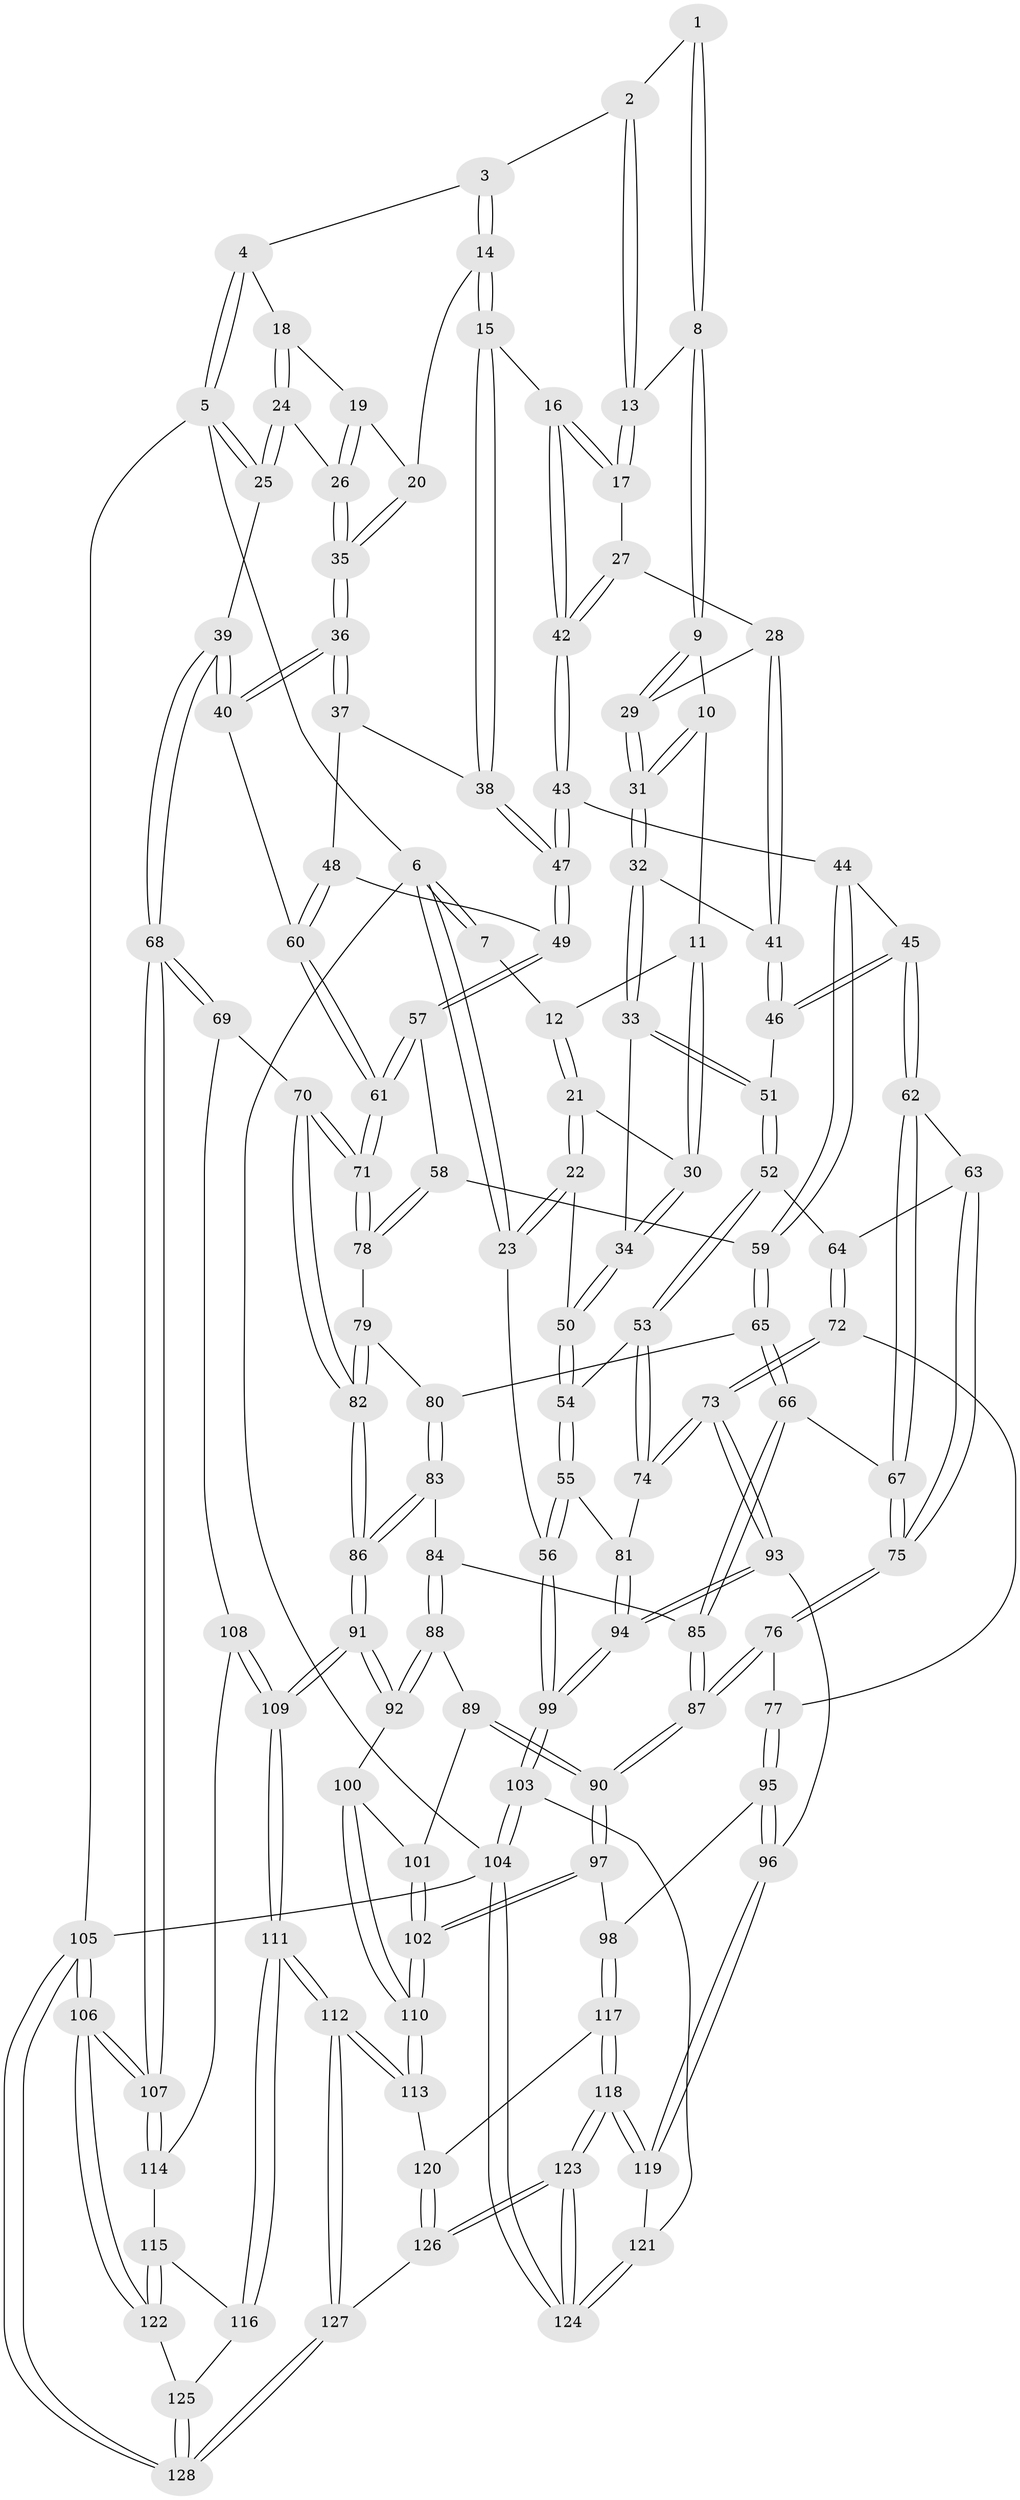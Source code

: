 // Generated by graph-tools (version 1.1) at 2025/17/03/09/25 04:17:13]
// undirected, 128 vertices, 317 edges
graph export_dot {
graph [start="1"]
  node [color=gray90,style=filled];
  1 [pos="+0.31188290441006944+0"];
  2 [pos="+0.6295824485244539+0"];
  3 [pos="+0.7405796593757438+0"];
  4 [pos="+0.7741499594084946+0"];
  5 [pos="+1+0"];
  6 [pos="+0+0"];
  7 [pos="+0.2278387201640989+0"];
  8 [pos="+0.43417351840927015+0.10448690566263978"];
  9 [pos="+0.41947493926770285+0.13167152934892445"];
  10 [pos="+0.24985439276305071+0.04816513927999319"];
  11 [pos="+0.24347410096735697+0.04359555984148931"];
  12 [pos="+0.2285945907798286+0"];
  13 [pos="+0.6053794932634068+0"];
  14 [pos="+0.7458221432162869+0.18049933021770567"];
  15 [pos="+0.7027247237407231+0.21052141411318626"];
  16 [pos="+0.6964780061758843+0.21070819118205564"];
  17 [pos="+0.5805388153434643+0.13055471852205772"];
  18 [pos="+0.8870020361378216+0.03373262993947557"];
  19 [pos="+0.8830339387401349+0.08836239764442319"];
  20 [pos="+0.7886674947164899+0.1934951012886497"];
  21 [pos="+0+0.17848221939612624"];
  22 [pos="+0+0.18666244876495716"];
  23 [pos="+0+0.16945280401959847"];
  24 [pos="+1+0.13469128086411955"];
  25 [pos="+1+0.1313568751638667"];
  26 [pos="+0.9196756172691646+0.20714969279838955"];
  27 [pos="+0.5048561224702762+0.20275908501812245"];
  28 [pos="+0.49431490825657515+0.20266837601832474"];
  29 [pos="+0.4424713495543254+0.18617116281274929"];
  30 [pos="+0.20921020628862688+0.11265526845493677"];
  31 [pos="+0.36368767692548887+0.24706798070645364"];
  32 [pos="+0.35873836826512473+0.25417088962894024"];
  33 [pos="+0.28883227054069294+0.3049931039049777"];
  34 [pos="+0.21577191284839342+0.2914817579899471"];
  35 [pos="+0.8885747594776038+0.26459808484237707"];
  36 [pos="+0.9016410009313974+0.33290202003298297"];
  37 [pos="+0.7600795372692131+0.2901750765029648"];
  38 [pos="+0.7175738000603932+0.26214091743889034"];
  39 [pos="+1+0.45947371443706103"];
  40 [pos="+0.906657193576003+0.34707261778419146"];
  41 [pos="+0.4529139695816597+0.3338749503299265"];
  42 [pos="+0.5843601919451736+0.3054271135812967"];
  43 [pos="+0.5846936444129317+0.3441573880877875"];
  44 [pos="+0.5735001641462752+0.3572320194376254"];
  45 [pos="+0.4895306005829258+0.3987346309513497"];
  46 [pos="+0.4665036566737502+0.3846852185004587"];
  47 [pos="+0.7029891154496332+0.37673491363946854"];
  48 [pos="+0.7395341192929717+0.3870917710413916"];
  49 [pos="+0.7127902473522478+0.385846160960085"];
  50 [pos="+0.16907066559027714+0.3211830931513639"];
  51 [pos="+0.34222872553354705+0.3887283657405786"];
  52 [pos="+0.33172011551351455+0.4396915122172651"];
  53 [pos="+0.17007535077048777+0.45112067840473397"];
  54 [pos="+0.140514132488995+0.39709354021980164"];
  55 [pos="+0+0.4872764324195806"];
  56 [pos="+0+0.49085560302975756"];
  57 [pos="+0.6899510367859624+0.4489574111662937"];
  58 [pos="+0.6685535295226743+0.48301628201248753"];
  59 [pos="+0.6159190147416914+0.4722002087354643"];
  60 [pos="+0.8335443257675168+0.3994716645532641"];
  61 [pos="+0.8100247264890484+0.515226226043652"];
  62 [pos="+0.4861504322235253+0.4728592703884747"];
  63 [pos="+0.340246386537416+0.45293149020935164"];
  64 [pos="+0.33281572494509776+0.4456530938147956"];
  65 [pos="+0.5712767871607429+0.5058934312653651"];
  66 [pos="+0.5277191752305086+0.5196492335945483"];
  67 [pos="+0.487256144640726+0.4809976119875506"];
  68 [pos="+1+0.6044073876537689"];
  69 [pos="+0.8370617377677662+0.6253906330265481"];
  70 [pos="+0.8248873119226476+0.6236186386320511"];
  71 [pos="+0.8070567265580277+0.5612724635571749"];
  72 [pos="+0.2527032608734934+0.5676053471224825"];
  73 [pos="+0.2068280227882364+0.5779851152992506"];
  74 [pos="+0.19357431372143036+0.5616394565002283"];
  75 [pos="+0.39823851556745327+0.5448961621978485"];
  76 [pos="+0.3809264339938804+0.5944374002240133"];
  77 [pos="+0.37310742971363564+0.5958549860029999"];
  78 [pos="+0.6735841620494443+0.49762594163689877"];
  79 [pos="+0.6662662081274809+0.5185951430519616"];
  80 [pos="+0.634865225663866+0.5561881571082691"];
  81 [pos="+0.155234141632941+0.5614426300902261"];
  82 [pos="+0.7446280067340871+0.6806941836184975"];
  83 [pos="+0.6241933281052912+0.6090041801359091"];
  84 [pos="+0.5952287650933806+0.6079112827016568"];
  85 [pos="+0.5304795497352557+0.547029952199626"];
  86 [pos="+0.7336270252601295+0.690654334419189"];
  87 [pos="+0.45406693565828854+0.6559137298713161"];
  88 [pos="+0.5492393759959832+0.6594648180175283"];
  89 [pos="+0.4747998268514016+0.6680851578064602"];
  90 [pos="+0.4576756996598704+0.6653088300830654"];
  91 [pos="+0.7013815041967157+0.7739490843714492"];
  92 [pos="+0.632858634169181+0.7587066995221193"];
  93 [pos="+0.18922479592364144+0.6846663019960753"];
  94 [pos="+0+0.696878524162793"];
  95 [pos="+0.28152118397254716+0.7608033177731449"];
  96 [pos="+0.231169035884396+0.7601180961236543"];
  97 [pos="+0.41879481063412866+0.7704263519694916"];
  98 [pos="+0.34665075448976945+0.7821534671077445"];
  99 [pos="+0+0.7061293479589782"];
  100 [pos="+0.6043113765491849+0.7612677211459131"];
  101 [pos="+0.5366423107912187+0.7251993611926953"];
  102 [pos="+0.46241487126678515+0.8102104883386763"];
  103 [pos="+0+0.8970428565029761"];
  104 [pos="+0+1"];
  105 [pos="+1+1"];
  106 [pos="+1+0.9044904124771808"];
  107 [pos="+1+0.7881717274035055"];
  108 [pos="+0.8972707191493142+0.8088045779380597"];
  109 [pos="+0.714840154175856+0.8395535047682731"];
  110 [pos="+0.4680960342838576+0.8161012523416254"];
  111 [pos="+0.7070408212437305+0.9045898062488624"];
  112 [pos="+0.6927837177132574+0.9295619637697503"];
  113 [pos="+0.48376223420424064+0.8724061714133137"];
  114 [pos="+0.9150871348449029+0.8146806403201697"];
  115 [pos="+0.8791221266765415+0.9114707096977658"];
  116 [pos="+0.853861815701643+0.9271778896134469"];
  117 [pos="+0.3498955541126586+0.9262035366937508"];
  118 [pos="+0.2765782593858283+0.9974071507963675"];
  119 [pos="+0.18142763501129838+0.8522388358537872"];
  120 [pos="+0.45421426784023194+0.9211607557165578"];
  121 [pos="+0.09609290234891381+0.8752737828216973"];
  122 [pos="+1+0.9109623837050969"];
  123 [pos="+0.2714567405774506+1"];
  124 [pos="+0.238366849556892+1"];
  125 [pos="+0.8785002029525631+0.959936113487587"];
  126 [pos="+0.5122605861720922+1"];
  127 [pos="+0.6574121534249843+1"];
  128 [pos="+1+1"];
  1 -- 2;
  1 -- 8;
  1 -- 8;
  2 -- 3;
  2 -- 13;
  2 -- 13;
  3 -- 4;
  3 -- 14;
  3 -- 14;
  4 -- 5;
  4 -- 5;
  4 -- 18;
  5 -- 6;
  5 -- 25;
  5 -- 25;
  5 -- 105;
  6 -- 7;
  6 -- 7;
  6 -- 23;
  6 -- 23;
  6 -- 104;
  7 -- 12;
  8 -- 9;
  8 -- 9;
  8 -- 13;
  9 -- 10;
  9 -- 29;
  9 -- 29;
  10 -- 11;
  10 -- 31;
  10 -- 31;
  11 -- 12;
  11 -- 30;
  11 -- 30;
  12 -- 21;
  12 -- 21;
  13 -- 17;
  13 -- 17;
  14 -- 15;
  14 -- 15;
  14 -- 20;
  15 -- 16;
  15 -- 38;
  15 -- 38;
  16 -- 17;
  16 -- 17;
  16 -- 42;
  16 -- 42;
  17 -- 27;
  18 -- 19;
  18 -- 24;
  18 -- 24;
  19 -- 20;
  19 -- 26;
  19 -- 26;
  20 -- 35;
  20 -- 35;
  21 -- 22;
  21 -- 22;
  21 -- 30;
  22 -- 23;
  22 -- 23;
  22 -- 50;
  23 -- 56;
  24 -- 25;
  24 -- 25;
  24 -- 26;
  25 -- 39;
  26 -- 35;
  26 -- 35;
  27 -- 28;
  27 -- 42;
  27 -- 42;
  28 -- 29;
  28 -- 41;
  28 -- 41;
  29 -- 31;
  29 -- 31;
  30 -- 34;
  30 -- 34;
  31 -- 32;
  31 -- 32;
  32 -- 33;
  32 -- 33;
  32 -- 41;
  33 -- 34;
  33 -- 51;
  33 -- 51;
  34 -- 50;
  34 -- 50;
  35 -- 36;
  35 -- 36;
  36 -- 37;
  36 -- 37;
  36 -- 40;
  36 -- 40;
  37 -- 38;
  37 -- 48;
  38 -- 47;
  38 -- 47;
  39 -- 40;
  39 -- 40;
  39 -- 68;
  39 -- 68;
  40 -- 60;
  41 -- 46;
  41 -- 46;
  42 -- 43;
  42 -- 43;
  43 -- 44;
  43 -- 47;
  43 -- 47;
  44 -- 45;
  44 -- 59;
  44 -- 59;
  45 -- 46;
  45 -- 46;
  45 -- 62;
  45 -- 62;
  46 -- 51;
  47 -- 49;
  47 -- 49;
  48 -- 49;
  48 -- 60;
  48 -- 60;
  49 -- 57;
  49 -- 57;
  50 -- 54;
  50 -- 54;
  51 -- 52;
  51 -- 52;
  52 -- 53;
  52 -- 53;
  52 -- 64;
  53 -- 54;
  53 -- 74;
  53 -- 74;
  54 -- 55;
  54 -- 55;
  55 -- 56;
  55 -- 56;
  55 -- 81;
  56 -- 99;
  56 -- 99;
  57 -- 58;
  57 -- 61;
  57 -- 61;
  58 -- 59;
  58 -- 78;
  58 -- 78;
  59 -- 65;
  59 -- 65;
  60 -- 61;
  60 -- 61;
  61 -- 71;
  61 -- 71;
  62 -- 63;
  62 -- 67;
  62 -- 67;
  63 -- 64;
  63 -- 75;
  63 -- 75;
  64 -- 72;
  64 -- 72;
  65 -- 66;
  65 -- 66;
  65 -- 80;
  66 -- 67;
  66 -- 85;
  66 -- 85;
  67 -- 75;
  67 -- 75;
  68 -- 69;
  68 -- 69;
  68 -- 107;
  68 -- 107;
  69 -- 70;
  69 -- 108;
  70 -- 71;
  70 -- 71;
  70 -- 82;
  70 -- 82;
  71 -- 78;
  71 -- 78;
  72 -- 73;
  72 -- 73;
  72 -- 77;
  73 -- 74;
  73 -- 74;
  73 -- 93;
  73 -- 93;
  74 -- 81;
  75 -- 76;
  75 -- 76;
  76 -- 77;
  76 -- 87;
  76 -- 87;
  77 -- 95;
  77 -- 95;
  78 -- 79;
  79 -- 80;
  79 -- 82;
  79 -- 82;
  80 -- 83;
  80 -- 83;
  81 -- 94;
  81 -- 94;
  82 -- 86;
  82 -- 86;
  83 -- 84;
  83 -- 86;
  83 -- 86;
  84 -- 85;
  84 -- 88;
  84 -- 88;
  85 -- 87;
  85 -- 87;
  86 -- 91;
  86 -- 91;
  87 -- 90;
  87 -- 90;
  88 -- 89;
  88 -- 92;
  88 -- 92;
  89 -- 90;
  89 -- 90;
  89 -- 101;
  90 -- 97;
  90 -- 97;
  91 -- 92;
  91 -- 92;
  91 -- 109;
  91 -- 109;
  92 -- 100;
  93 -- 94;
  93 -- 94;
  93 -- 96;
  94 -- 99;
  94 -- 99;
  95 -- 96;
  95 -- 96;
  95 -- 98;
  96 -- 119;
  96 -- 119;
  97 -- 98;
  97 -- 102;
  97 -- 102;
  98 -- 117;
  98 -- 117;
  99 -- 103;
  99 -- 103;
  100 -- 101;
  100 -- 110;
  100 -- 110;
  101 -- 102;
  101 -- 102;
  102 -- 110;
  102 -- 110;
  103 -- 104;
  103 -- 104;
  103 -- 121;
  104 -- 124;
  104 -- 124;
  104 -- 105;
  105 -- 106;
  105 -- 106;
  105 -- 128;
  105 -- 128;
  106 -- 107;
  106 -- 107;
  106 -- 122;
  106 -- 122;
  107 -- 114;
  107 -- 114;
  108 -- 109;
  108 -- 109;
  108 -- 114;
  109 -- 111;
  109 -- 111;
  110 -- 113;
  110 -- 113;
  111 -- 112;
  111 -- 112;
  111 -- 116;
  111 -- 116;
  112 -- 113;
  112 -- 113;
  112 -- 127;
  112 -- 127;
  113 -- 120;
  114 -- 115;
  115 -- 116;
  115 -- 122;
  115 -- 122;
  116 -- 125;
  117 -- 118;
  117 -- 118;
  117 -- 120;
  118 -- 119;
  118 -- 119;
  118 -- 123;
  118 -- 123;
  119 -- 121;
  120 -- 126;
  120 -- 126;
  121 -- 124;
  121 -- 124;
  122 -- 125;
  123 -- 124;
  123 -- 124;
  123 -- 126;
  123 -- 126;
  125 -- 128;
  125 -- 128;
  126 -- 127;
  127 -- 128;
  127 -- 128;
}
